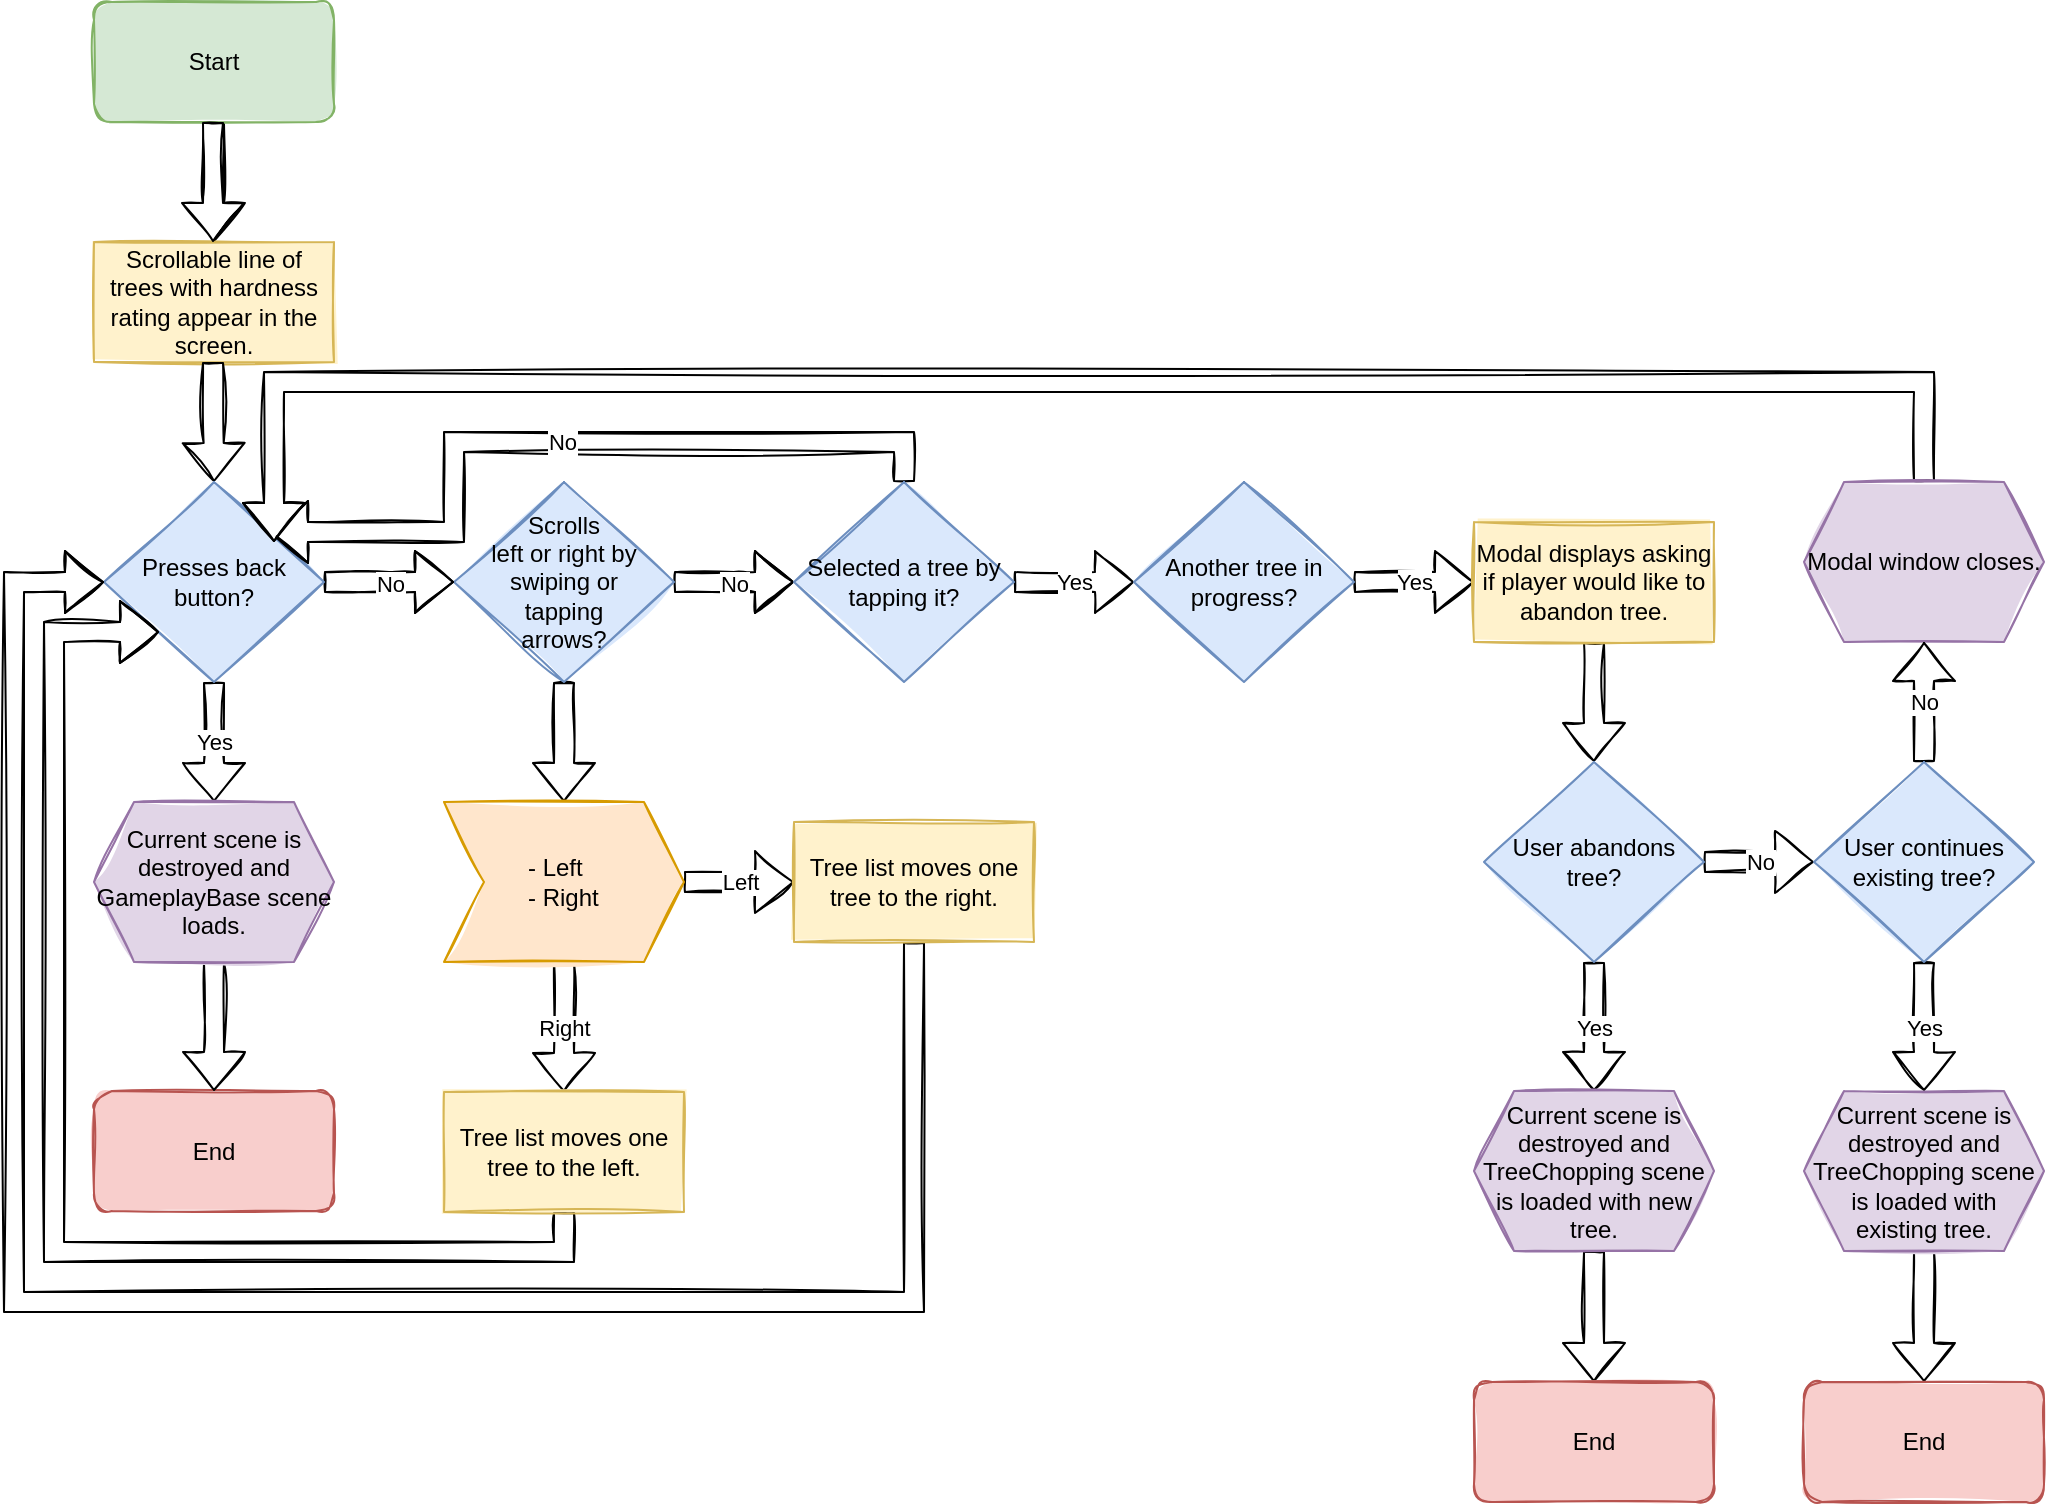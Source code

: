 <mxfile version="16.1.2" type="device"><diagram id="o_-JVSorGUq8rQS-DgG7" name="Page-1"><mxGraphModel dx="870" dy="626" grid="1" gridSize="10" guides="1" tooltips="1" connect="1" arrows="1" fold="1" page="1" pageScale="1" pageWidth="827" pageHeight="1169" math="0" shadow="0"><root><mxCell id="0"/><mxCell id="1" parent="0"/><mxCell id="ipaL6n43P8oaSK_bz6wS-7" style="edgeStyle=orthogonalEdgeStyle;rounded=0;orthogonalLoop=1;jettySize=auto;html=1;exitX=0.5;exitY=1;exitDx=0;exitDy=0;sketch=1;strokeColor=default;shape=flexArrow;" parent="1" source="ipaL6n43P8oaSK_bz6wS-1" target="ipaL6n43P8oaSK_bz6wS-6" edge="1"><mxGeometry relative="1" as="geometry"/></mxCell><mxCell id="ipaL6n43P8oaSK_bz6wS-1" value="Start" style="rounded=1;whiteSpace=wrap;html=1;fillColor=#d5e8d4;strokeColor=#82b366;sketch=1;fillStyle=solid;" parent="1" vertex="1"><mxGeometry x="100" y="40" width="120" height="60" as="geometry"/></mxCell><mxCell id="ipaL6n43P8oaSK_bz6wS-6" value="Scrollable line of trees with hardness rating appear in the screen." style="rounded=0;whiteSpace=wrap;html=1;sketch=1;fillStyle=solid;fillColor=#fff2cc;strokeColor=#d6b656;" parent="1" vertex="1"><mxGeometry x="100" y="160" width="120" height="60" as="geometry"/></mxCell><mxCell id="G9K7wkhJMb9z3eoDj26X-10" style="edgeStyle=orthogonalEdgeStyle;shape=flexArrow;rounded=0;sketch=1;fillStyle=solid;orthogonalLoop=1;jettySize=auto;html=1;exitX=0.5;exitY=1;exitDx=0;exitDy=0;entryX=0.5;entryY=0;entryDx=0;entryDy=0;labelBackgroundColor=default;fontFamily=Helvetica;fontSize=11;fontColor=default;endArrow=classic;strokeColor=default;fillColor=default;" edge="1" parent="1" source="ipaL6n43P8oaSK_bz6wS-8" target="G9K7wkhJMb9z3eoDj26X-1"><mxGeometry relative="1" as="geometry"/></mxCell><mxCell id="G9K7wkhJMb9z3eoDj26X-18" value="No" style="edgeStyle=orthogonalEdgeStyle;shape=flexArrow;rounded=0;sketch=1;fillStyle=solid;orthogonalLoop=1;jettySize=auto;html=1;exitX=1;exitY=0.5;exitDx=0;exitDy=0;labelBackgroundColor=default;fontFamily=Helvetica;fontSize=11;fontColor=default;endArrow=classic;strokeColor=default;fillColor=default;" edge="1" parent="1" source="ipaL6n43P8oaSK_bz6wS-8"><mxGeometry relative="1" as="geometry"><mxPoint x="450" y="330" as="targetPoint"/></mxGeometry></mxCell><mxCell id="ipaL6n43P8oaSK_bz6wS-8" value="Scrolls &lt;br&gt;left or right by swiping or &lt;br&gt;tapping &lt;br&gt;arrows?" style="rhombus;whiteSpace=wrap;html=1;fillColor=#dae8fc;strokeColor=#6c8ebf;rounded=0;sketch=1;fillStyle=solid;" parent="1" vertex="1"><mxGeometry x="280" y="280" width="110" height="100" as="geometry"/></mxCell><mxCell id="LiWWIZqxrh0gKxfWtvxY-1" style="edgeStyle=orthogonalEdgeStyle;rounded=0;orthogonalLoop=1;jettySize=auto;html=1;exitX=0.5;exitY=1;exitDx=0;exitDy=0;sketch=1;strokeColor=default;shape=flexArrow;fillColor=default;fillStyle=solid;" parent="1" edge="1"><mxGeometry relative="1" as="geometry"><mxPoint x="159.5" y="100" as="sourcePoint"/><mxPoint x="159.5" y="160" as="targetPoint"/></mxGeometry></mxCell><mxCell id="LiWWIZqxrh0gKxfWtvxY-2" value="" style="edgeStyle=orthogonalEdgeStyle;shape=flexArrow;rounded=0;sketch=1;orthogonalLoop=1;jettySize=auto;html=1;strokeColor=default;fillColor=default;fillStyle=solid;entryX=0.5;entryY=0;entryDx=0;entryDy=0;" parent="1" edge="1" target="G9K7wkhJMb9z3eoDj26X-2"><mxGeometry relative="1" as="geometry"><mxPoint x="159.5" y="220" as="sourcePoint"/><mxPoint x="159.5" y="280" as="targetPoint"/></mxGeometry></mxCell><mxCell id="G9K7wkhJMb9z3eoDj26X-11" value="Right" style="edgeStyle=orthogonalEdgeStyle;shape=flexArrow;rounded=0;sketch=1;fillStyle=solid;orthogonalLoop=1;jettySize=auto;html=1;exitX=0.5;exitY=1;exitDx=0;exitDy=0;labelBackgroundColor=default;fontFamily=Helvetica;fontSize=11;fontColor=default;endArrow=classic;strokeColor=default;fillColor=default;entryX=0.5;entryY=0;entryDx=0;entryDy=0;" edge="1" parent="1" source="G9K7wkhJMb9z3eoDj26X-1" target="G9K7wkhJMb9z3eoDj26X-22"><mxGeometry relative="1" as="geometry"><mxPoint x="335" y="580" as="targetPoint"/></mxGeometry></mxCell><mxCell id="G9K7wkhJMb9z3eoDj26X-12" value="Left" style="edgeStyle=orthogonalEdgeStyle;shape=flexArrow;rounded=0;sketch=1;fillStyle=solid;orthogonalLoop=1;jettySize=auto;html=1;exitX=1;exitY=0.5;exitDx=0;exitDy=0;labelBackgroundColor=default;fontFamily=Helvetica;fontSize=11;fontColor=default;endArrow=classic;strokeColor=default;fillColor=default;entryX=0;entryY=0.5;entryDx=0;entryDy=0;" edge="1" parent="1" source="G9K7wkhJMb9z3eoDj26X-1" target="G9K7wkhJMb9z3eoDj26X-23"><mxGeometry relative="1" as="geometry"><mxPoint x="450" y="480" as="targetPoint"/></mxGeometry></mxCell><mxCell id="G9K7wkhJMb9z3eoDj26X-1" value="&lt;blockquote style=&quot;margin: 0 0 0 40px ; border: none ; padding: 0px&quot;&gt;- Left&lt;br&gt;- Right&lt;/blockquote&gt;" style="shape=step;perimeter=stepPerimeter;whiteSpace=wrap;html=1;fixedSize=1;sketch=1;fillStyle=solid;fillColor=#ffe6cc;strokeColor=#d79b00;align=left;" vertex="1" parent="1"><mxGeometry x="275" y="440" width="120" height="80" as="geometry"/></mxCell><mxCell id="G9K7wkhJMb9z3eoDj26X-7" value="Yes" style="edgeStyle=orthogonalEdgeStyle;shape=flexArrow;rounded=0;sketch=1;fillStyle=solid;orthogonalLoop=1;jettySize=auto;html=1;exitX=0.5;exitY=1;exitDx=0;exitDy=0;labelBackgroundColor=default;fontFamily=Helvetica;fontSize=11;fontColor=default;endArrow=classic;strokeColor=default;fillColor=default;" edge="1" parent="1" source="G9K7wkhJMb9z3eoDj26X-2" target="G9K7wkhJMb9z3eoDj26X-6"><mxGeometry relative="1" as="geometry"/></mxCell><mxCell id="G9K7wkhJMb9z3eoDj26X-9" value="No" style="edgeStyle=orthogonalEdgeStyle;shape=flexArrow;rounded=0;sketch=1;fillStyle=solid;orthogonalLoop=1;jettySize=auto;html=1;exitX=1;exitY=0.5;exitDx=0;exitDy=0;labelBackgroundColor=default;fontFamily=Helvetica;fontSize=11;fontColor=default;endArrow=classic;strokeColor=default;fillColor=default;" edge="1" parent="1" source="G9K7wkhJMb9z3eoDj26X-2"><mxGeometry relative="1" as="geometry"><mxPoint x="280" y="330" as="targetPoint"/></mxGeometry></mxCell><mxCell id="G9K7wkhJMb9z3eoDj26X-2" value="Presses back button?" style="rhombus;whiteSpace=wrap;html=1;fillColor=#dae8fc;strokeColor=#6c8ebf;rounded=0;sketch=1;fillStyle=solid;" vertex="1" parent="1"><mxGeometry x="105" y="280" width="110" height="100" as="geometry"/></mxCell><mxCell id="G9K7wkhJMb9z3eoDj26X-5" value="End" style="rounded=1;whiteSpace=wrap;html=1;fillColor=#f8cecc;strokeColor=#b85450;sketch=1;fillStyle=solid;" vertex="1" parent="1"><mxGeometry x="100" y="584.5" width="120" height="60" as="geometry"/></mxCell><mxCell id="G9K7wkhJMb9z3eoDj26X-8" style="edgeStyle=orthogonalEdgeStyle;shape=flexArrow;rounded=0;sketch=1;fillStyle=solid;orthogonalLoop=1;jettySize=auto;html=1;exitX=0.5;exitY=1;exitDx=0;exitDy=0;labelBackgroundColor=default;fontFamily=Helvetica;fontSize=11;fontColor=default;endArrow=classic;strokeColor=default;fillColor=default;" edge="1" parent="1" source="G9K7wkhJMb9z3eoDj26X-6" target="G9K7wkhJMb9z3eoDj26X-5"><mxGeometry relative="1" as="geometry"/></mxCell><mxCell id="G9K7wkhJMb9z3eoDj26X-6" value="Current scene is destroyed and GameplayBase scene loads." style="shape=hexagon;perimeter=hexagonPerimeter2;whiteSpace=wrap;html=1;fixedSize=1;sketch=1;fillStyle=solid;fillColor=#e1d5e7;strokeColor=#9673a6;" vertex="1" parent="1"><mxGeometry x="100" y="440" width="120" height="80" as="geometry"/></mxCell><mxCell id="G9K7wkhJMb9z3eoDj26X-21" value="Yes" style="edgeStyle=orthogonalEdgeStyle;shape=flexArrow;rounded=0;sketch=1;fillStyle=solid;orthogonalLoop=1;jettySize=auto;html=1;labelBackgroundColor=default;fontFamily=Helvetica;fontSize=11;fontColor=default;endArrow=classic;strokeColor=default;fillColor=default;" edge="1" parent="1" source="G9K7wkhJMb9z3eoDj26X-19" target="G9K7wkhJMb9z3eoDj26X-20"><mxGeometry relative="1" as="geometry"/></mxCell><mxCell id="G9K7wkhJMb9z3eoDj26X-32" value="No" style="edgeStyle=orthogonalEdgeStyle;shape=flexArrow;rounded=0;sketch=1;fillStyle=solid;orthogonalLoop=1;jettySize=auto;html=1;exitX=0.5;exitY=0;exitDx=0;exitDy=0;entryX=1;entryY=0;entryDx=0;entryDy=0;labelBackgroundColor=default;fontFamily=Helvetica;fontSize=11;fontColor=default;endArrow=classic;strokeColor=default;fillColor=default;" edge="1" parent="1" source="G9K7wkhJMb9z3eoDj26X-19" target="G9K7wkhJMb9z3eoDj26X-2"><mxGeometry relative="1" as="geometry"><Array as="points"><mxPoint x="505" y="260"/><mxPoint x="280" y="260"/><mxPoint x="280" y="305"/></Array></mxGeometry></mxCell><mxCell id="G9K7wkhJMb9z3eoDj26X-19" value="Selected a tree by tapping it?" style="rhombus;whiteSpace=wrap;html=1;fillColor=#dae8fc;strokeColor=#6c8ebf;rounded=0;sketch=1;fillStyle=solid;" vertex="1" parent="1"><mxGeometry x="450" y="280" width="110" height="100" as="geometry"/></mxCell><mxCell id="G9K7wkhJMb9z3eoDj26X-28" value="Yes" style="edgeStyle=orthogonalEdgeStyle;shape=flexArrow;rounded=0;sketch=1;fillStyle=solid;orthogonalLoop=1;jettySize=auto;html=1;labelBackgroundColor=default;fontFamily=Helvetica;fontSize=11;fontColor=default;endArrow=classic;strokeColor=default;fillColor=default;entryX=0;entryY=0.5;entryDx=0;entryDy=0;" edge="1" parent="1" source="G9K7wkhJMb9z3eoDj26X-20" target="G9K7wkhJMb9z3eoDj26X-29"><mxGeometry relative="1" as="geometry"><mxPoint x="810" y="330" as="targetPoint"/></mxGeometry></mxCell><mxCell id="G9K7wkhJMb9z3eoDj26X-20" value="Another tree in progress?" style="rhombus;whiteSpace=wrap;html=1;fillColor=#dae8fc;strokeColor=#6c8ebf;rounded=0;sketch=1;fillStyle=solid;" vertex="1" parent="1"><mxGeometry x="620" y="280" width="110" height="100" as="geometry"/></mxCell><mxCell id="G9K7wkhJMb9z3eoDj26X-24" style="edgeStyle=orthogonalEdgeStyle;shape=flexArrow;rounded=0;sketch=1;fillStyle=solid;orthogonalLoop=1;jettySize=auto;html=1;exitX=0.5;exitY=1;exitDx=0;exitDy=0;entryX=0;entryY=1;entryDx=0;entryDy=0;labelBackgroundColor=default;fontFamily=Helvetica;fontSize=11;fontColor=default;endArrow=classic;strokeColor=default;fillColor=default;" edge="1" parent="1" source="G9K7wkhJMb9z3eoDj26X-22" target="G9K7wkhJMb9z3eoDj26X-2"><mxGeometry relative="1" as="geometry"><Array as="points"><mxPoint x="335" y="665"/><mxPoint x="80" y="665"/><mxPoint x="80" y="355"/></Array></mxGeometry></mxCell><mxCell id="G9K7wkhJMb9z3eoDj26X-22" value="Tree list moves one tree to the left." style="rounded=0;whiteSpace=wrap;html=1;sketch=1;fillStyle=solid;fillColor=#fff2cc;strokeColor=#d6b656;" vertex="1" parent="1"><mxGeometry x="275" y="585" width="120" height="60" as="geometry"/></mxCell><mxCell id="G9K7wkhJMb9z3eoDj26X-25" style="edgeStyle=orthogonalEdgeStyle;shape=flexArrow;rounded=0;sketch=1;fillStyle=solid;orthogonalLoop=1;jettySize=auto;html=1;exitX=0.5;exitY=1;exitDx=0;exitDy=0;entryX=0;entryY=0.5;entryDx=0;entryDy=0;labelBackgroundColor=default;fontFamily=Helvetica;fontSize=11;fontColor=default;endArrow=classic;strokeColor=default;fillColor=default;" edge="1" parent="1" source="G9K7wkhJMb9z3eoDj26X-23" target="G9K7wkhJMb9z3eoDj26X-2"><mxGeometry relative="1" as="geometry"><Array as="points"><mxPoint x="510" y="690"/><mxPoint x="60" y="690"/><mxPoint x="60" y="330"/></Array></mxGeometry></mxCell><mxCell id="G9K7wkhJMb9z3eoDj26X-23" value="Tree list moves one tree to the right." style="rounded=0;whiteSpace=wrap;html=1;sketch=1;fillStyle=solid;fillColor=#fff2cc;strokeColor=#d6b656;" vertex="1" parent="1"><mxGeometry x="450" y="450" width="120" height="60" as="geometry"/></mxCell><mxCell id="G9K7wkhJMb9z3eoDj26X-31" style="edgeStyle=orthogonalEdgeStyle;shape=flexArrow;rounded=0;sketch=1;fillStyle=solid;orthogonalLoop=1;jettySize=auto;html=1;exitX=0.5;exitY=1;exitDx=0;exitDy=0;labelBackgroundColor=default;fontFamily=Helvetica;fontSize=11;fontColor=default;endArrow=classic;strokeColor=default;fillColor=default;" edge="1" parent="1" source="G9K7wkhJMb9z3eoDj26X-29" target="G9K7wkhJMb9z3eoDj26X-30"><mxGeometry relative="1" as="geometry"/></mxCell><mxCell id="G9K7wkhJMb9z3eoDj26X-29" value="Modal displays asking if player would like to abandon tree." style="rounded=0;whiteSpace=wrap;html=1;sketch=1;fillStyle=solid;fillColor=#fff2cc;strokeColor=#d6b656;" vertex="1" parent="1"><mxGeometry x="790" y="300" width="120" height="60" as="geometry"/></mxCell><mxCell id="G9K7wkhJMb9z3eoDj26X-36" value="No" style="edgeStyle=orthogonalEdgeStyle;shape=flexArrow;rounded=0;sketch=1;fillStyle=solid;orthogonalLoop=1;jettySize=auto;html=1;exitX=1;exitY=0.5;exitDx=0;exitDy=0;entryX=0;entryY=0.5;entryDx=0;entryDy=0;labelBackgroundColor=default;fontFamily=Helvetica;fontSize=11;fontColor=default;endArrow=classic;strokeColor=default;fillColor=default;" edge="1" parent="1" source="G9K7wkhJMb9z3eoDj26X-30" target="G9K7wkhJMb9z3eoDj26X-35"><mxGeometry relative="1" as="geometry"/></mxCell><mxCell id="G9K7wkhJMb9z3eoDj26X-41" value="Yes" style="edgeStyle=orthogonalEdgeStyle;shape=flexArrow;rounded=0;sketch=1;fillStyle=solid;orthogonalLoop=1;jettySize=auto;html=1;exitX=0.5;exitY=1;exitDx=0;exitDy=0;entryX=0.5;entryY=0;entryDx=0;entryDy=0;labelBackgroundColor=default;fontFamily=Helvetica;fontSize=11;fontColor=default;endArrow=classic;strokeColor=default;fillColor=default;" edge="1" parent="1" source="G9K7wkhJMb9z3eoDj26X-30" target="G9K7wkhJMb9z3eoDj26X-40"><mxGeometry relative="1" as="geometry"/></mxCell><mxCell id="G9K7wkhJMb9z3eoDj26X-30" value="User abandons tree?" style="rhombus;whiteSpace=wrap;html=1;fillColor=#dae8fc;strokeColor=#6c8ebf;rounded=0;sketch=1;fillStyle=solid;" vertex="1" parent="1"><mxGeometry x="795" y="420" width="110" height="100" as="geometry"/></mxCell><mxCell id="G9K7wkhJMb9z3eoDj26X-38" style="edgeStyle=orthogonalEdgeStyle;shape=flexArrow;rounded=0;sketch=1;fillStyle=solid;orthogonalLoop=1;jettySize=auto;html=1;exitX=0.5;exitY=0;exitDx=0;exitDy=0;labelBackgroundColor=default;fontFamily=Helvetica;fontSize=11;fontColor=default;endArrow=classic;strokeColor=default;fillColor=default;" edge="1" parent="1" source="G9K7wkhJMb9z3eoDj26X-34"><mxGeometry relative="1" as="geometry"><mxPoint x="190" y="310" as="targetPoint"/><Array as="points"><mxPoint x="1015" y="230"/><mxPoint x="190" y="230"/></Array></mxGeometry></mxCell><mxCell id="G9K7wkhJMb9z3eoDj26X-34" value="Modal window closes." style="shape=hexagon;perimeter=hexagonPerimeter2;whiteSpace=wrap;html=1;fixedSize=1;sketch=1;fillStyle=solid;fillColor=#e1d5e7;strokeColor=#9673a6;" vertex="1" parent="1"><mxGeometry x="955" y="280" width="120" height="80" as="geometry"/></mxCell><mxCell id="G9K7wkhJMb9z3eoDj26X-37" value="No" style="edgeStyle=orthogonalEdgeStyle;shape=flexArrow;rounded=0;sketch=1;fillStyle=solid;orthogonalLoop=1;jettySize=auto;html=1;exitX=0.5;exitY=0;exitDx=0;exitDy=0;labelBackgroundColor=default;fontFamily=Helvetica;fontSize=11;fontColor=default;endArrow=classic;strokeColor=default;fillColor=default;entryX=0.5;entryY=1;entryDx=0;entryDy=0;" edge="1" parent="1" source="G9K7wkhJMb9z3eoDj26X-35" target="G9K7wkhJMb9z3eoDj26X-34"><mxGeometry relative="1" as="geometry"><mxPoint x="1015" y="360" as="targetPoint"/></mxGeometry></mxCell><mxCell id="G9K7wkhJMb9z3eoDj26X-43" value="Yes" style="edgeStyle=orthogonalEdgeStyle;shape=flexArrow;rounded=0;sketch=1;fillStyle=solid;orthogonalLoop=1;jettySize=auto;html=1;exitX=0.5;exitY=1;exitDx=0;exitDy=0;entryX=0.5;entryY=0;entryDx=0;entryDy=0;labelBackgroundColor=default;fontFamily=Helvetica;fontSize=11;fontColor=default;endArrow=classic;strokeColor=default;fillColor=default;" edge="1" parent="1" source="G9K7wkhJMb9z3eoDj26X-35" target="G9K7wkhJMb9z3eoDj26X-42"><mxGeometry relative="1" as="geometry"/></mxCell><mxCell id="G9K7wkhJMb9z3eoDj26X-35" value="User continues existing tree?" style="rhombus;whiteSpace=wrap;html=1;fillColor=#dae8fc;strokeColor=#6c8ebf;rounded=0;sketch=1;fillStyle=solid;" vertex="1" parent="1"><mxGeometry x="960" y="420" width="110" height="100" as="geometry"/></mxCell><mxCell id="G9K7wkhJMb9z3eoDj26X-48" style="edgeStyle=orthogonalEdgeStyle;shape=flexArrow;rounded=0;sketch=1;fillStyle=solid;orthogonalLoop=1;jettySize=auto;html=1;exitX=0.5;exitY=1;exitDx=0;exitDy=0;entryX=0.5;entryY=0;entryDx=0;entryDy=0;labelBackgroundColor=default;fontFamily=Helvetica;fontSize=11;fontColor=default;endArrow=classic;strokeColor=default;fillColor=default;" edge="1" parent="1" source="G9K7wkhJMb9z3eoDj26X-40" target="G9K7wkhJMb9z3eoDj26X-44"><mxGeometry relative="1" as="geometry"/></mxCell><mxCell id="G9K7wkhJMb9z3eoDj26X-40" value="Current scene is destroyed and TreeChopping scene is loaded with new tree." style="shape=hexagon;perimeter=hexagonPerimeter2;whiteSpace=wrap;html=1;fixedSize=1;sketch=1;fillStyle=solid;fillColor=#e1d5e7;strokeColor=#9673a6;" vertex="1" parent="1"><mxGeometry x="790" y="584.5" width="120" height="80" as="geometry"/></mxCell><mxCell id="G9K7wkhJMb9z3eoDj26X-46" style="edgeStyle=orthogonalEdgeStyle;shape=flexArrow;rounded=0;sketch=1;fillStyle=solid;orthogonalLoop=1;jettySize=auto;html=1;exitX=0.5;exitY=1;exitDx=0;exitDy=0;labelBackgroundColor=default;fontFamily=Helvetica;fontSize=11;fontColor=default;endArrow=classic;strokeColor=default;fillColor=default;" edge="1" parent="1" source="G9K7wkhJMb9z3eoDj26X-42" target="G9K7wkhJMb9z3eoDj26X-45"><mxGeometry relative="1" as="geometry"/></mxCell><mxCell id="G9K7wkhJMb9z3eoDj26X-42" value="Current scene is destroyed and TreeChopping scene is loaded with &lt;br&gt;existing tree." style="shape=hexagon;perimeter=hexagonPerimeter2;whiteSpace=wrap;html=1;fixedSize=1;sketch=1;fillStyle=solid;fillColor=#e1d5e7;strokeColor=#9673a6;" vertex="1" parent="1"><mxGeometry x="955" y="584.5" width="120" height="80" as="geometry"/></mxCell><mxCell id="G9K7wkhJMb9z3eoDj26X-44" value="End" style="rounded=1;whiteSpace=wrap;html=1;fillColor=#f8cecc;strokeColor=#b85450;sketch=1;fillStyle=solid;" vertex="1" parent="1"><mxGeometry x="790" y="730" width="120" height="60" as="geometry"/></mxCell><mxCell id="G9K7wkhJMb9z3eoDj26X-45" value="End" style="rounded=1;whiteSpace=wrap;html=1;fillColor=#f8cecc;strokeColor=#b85450;sketch=1;fillStyle=solid;" vertex="1" parent="1"><mxGeometry x="955" y="730" width="120" height="60" as="geometry"/></mxCell></root></mxGraphModel></diagram></mxfile>